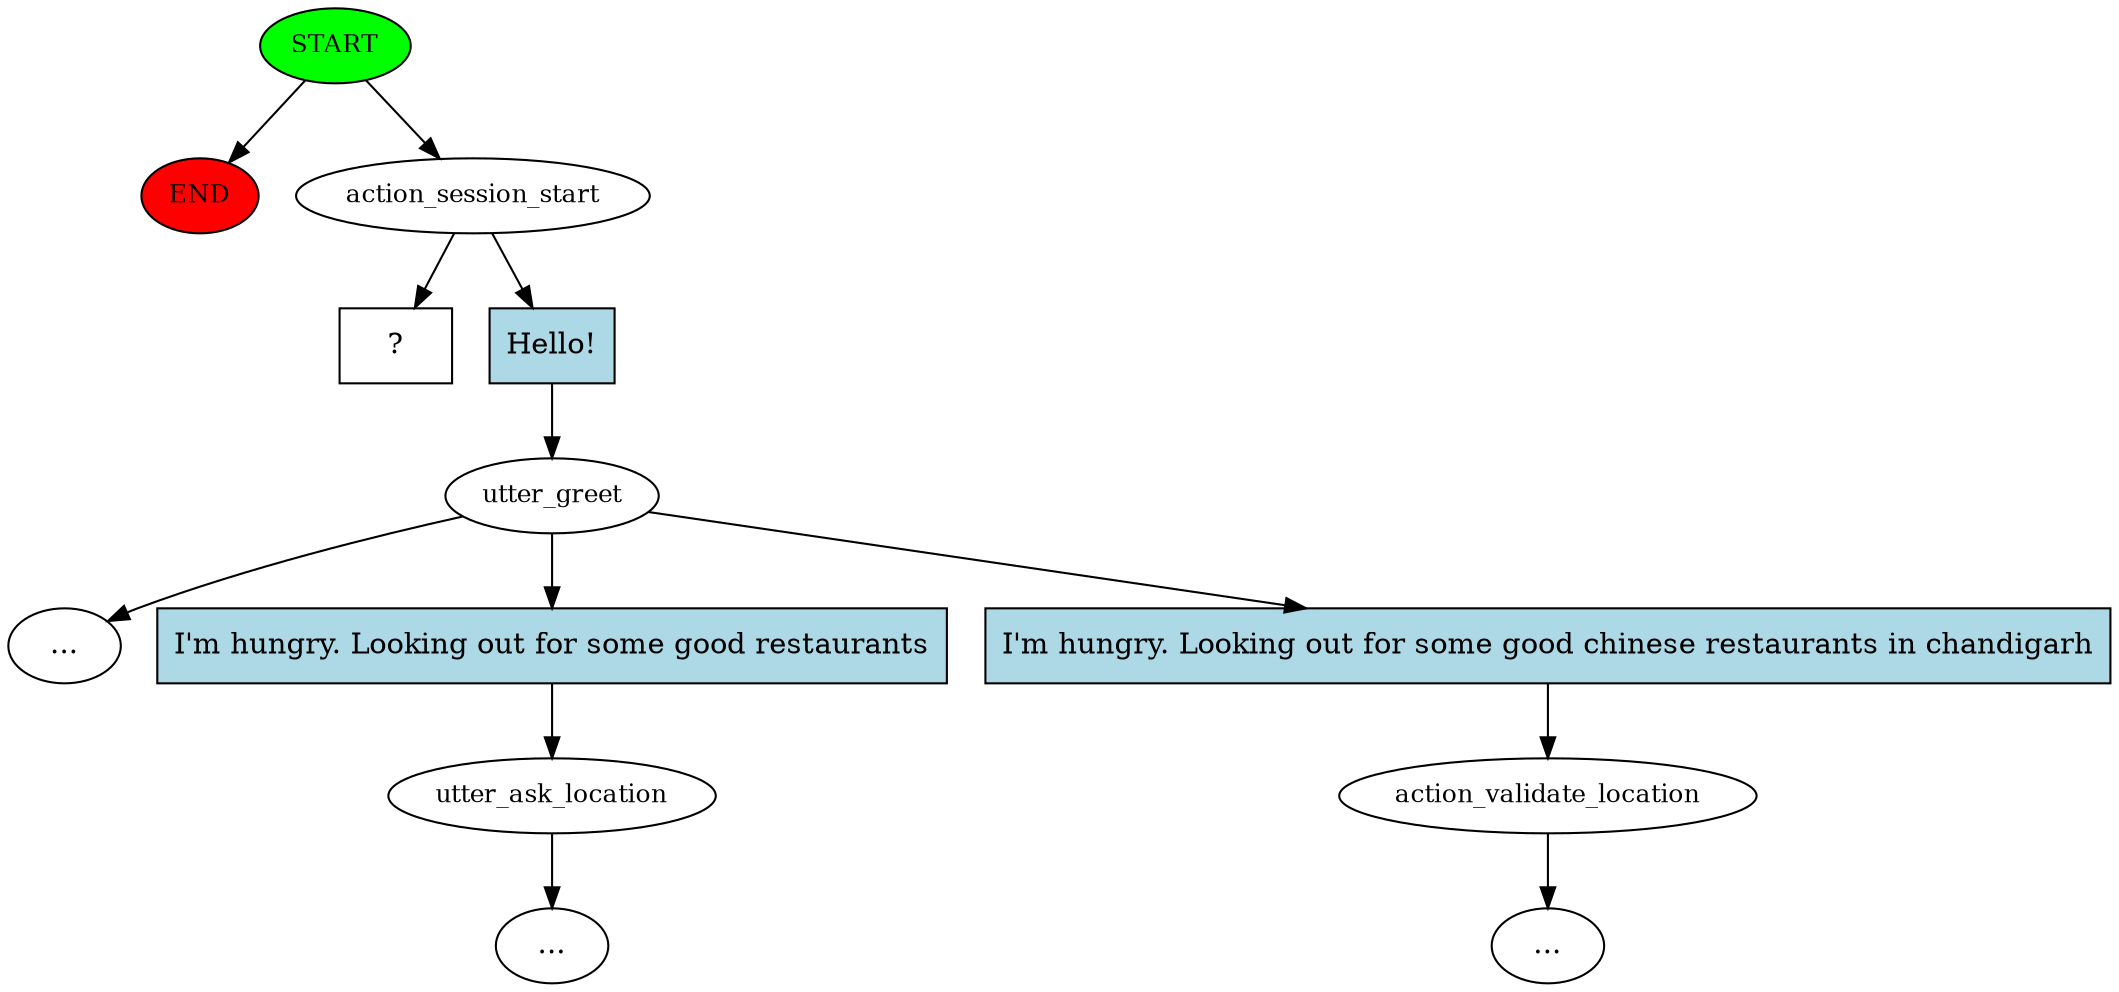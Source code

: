 digraph  {
0 [class="start active", fillcolor=green, fontsize=12, label=START, style=filled];
"-1" [class=end, fillcolor=red, fontsize=12, label=END, style=filled];
1 [class=active, fontsize=12, label=action_session_start];
2 [class="", fontsize=12, label=utter_greet];
"-3" [class=ellipsis, label="..."];
5 [class="", fontsize=12, label=utter_ask_location];
"-4" [class=ellipsis, label="..."];
8 [class="", fontsize=12, label=action_validate_location];
"-5" [class=ellipsis, label="..."];
10 [class="intent dashed active", label="  ?  ", shape=rect];
11 [class=intent, fillcolor=lightblue, label="Hello!", shape=rect, style=filled];
12 [class=intent, fillcolor=lightblue, label="I'm hungry. Looking out for some good restaurants", shape=rect, style=filled];
13 [class=intent, fillcolor=lightblue, label="I'm hungry. Looking out for some good chinese restaurants in chandigarh", shape=rect, style=filled];
0 -> "-1"  [class="", key=NONE, label=""];
0 -> 1  [class=active, key=NONE, label=""];
1 -> 10  [class=active, key=NONE, label=""];
1 -> 11  [class="", key=0];
2 -> "-3"  [class="", key=NONE, label=""];
2 -> 12  [class="", key=0];
2 -> 13  [class="", key=0];
5 -> "-4"  [class="", key=NONE, label=""];
8 -> "-5"  [class="", key=NONE, label=""];
11 -> 2  [class="", key=0];
12 -> 5  [class="", key=0];
13 -> 8  [class="", key=0];
}
